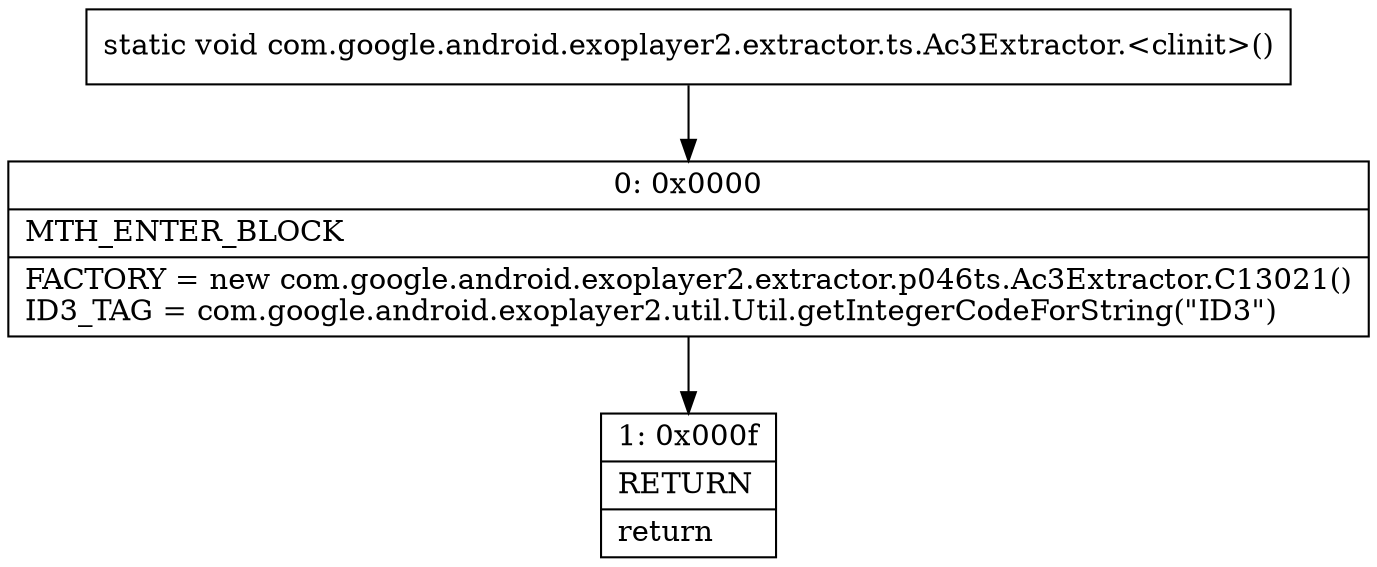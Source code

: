 digraph "CFG forcom.google.android.exoplayer2.extractor.ts.Ac3Extractor.\<clinit\>()V" {
Node_0 [shape=record,label="{0\:\ 0x0000|MTH_ENTER_BLOCK\l|FACTORY = new com.google.android.exoplayer2.extractor.p046ts.Ac3Extractor.C13021()\lID3_TAG = com.google.android.exoplayer2.util.Util.getIntegerCodeForString(\"ID3\")\l}"];
Node_1 [shape=record,label="{1\:\ 0x000f|RETURN\l|return\l}"];
MethodNode[shape=record,label="{static void com.google.android.exoplayer2.extractor.ts.Ac3Extractor.\<clinit\>() }"];
MethodNode -> Node_0;
Node_0 -> Node_1;
}

